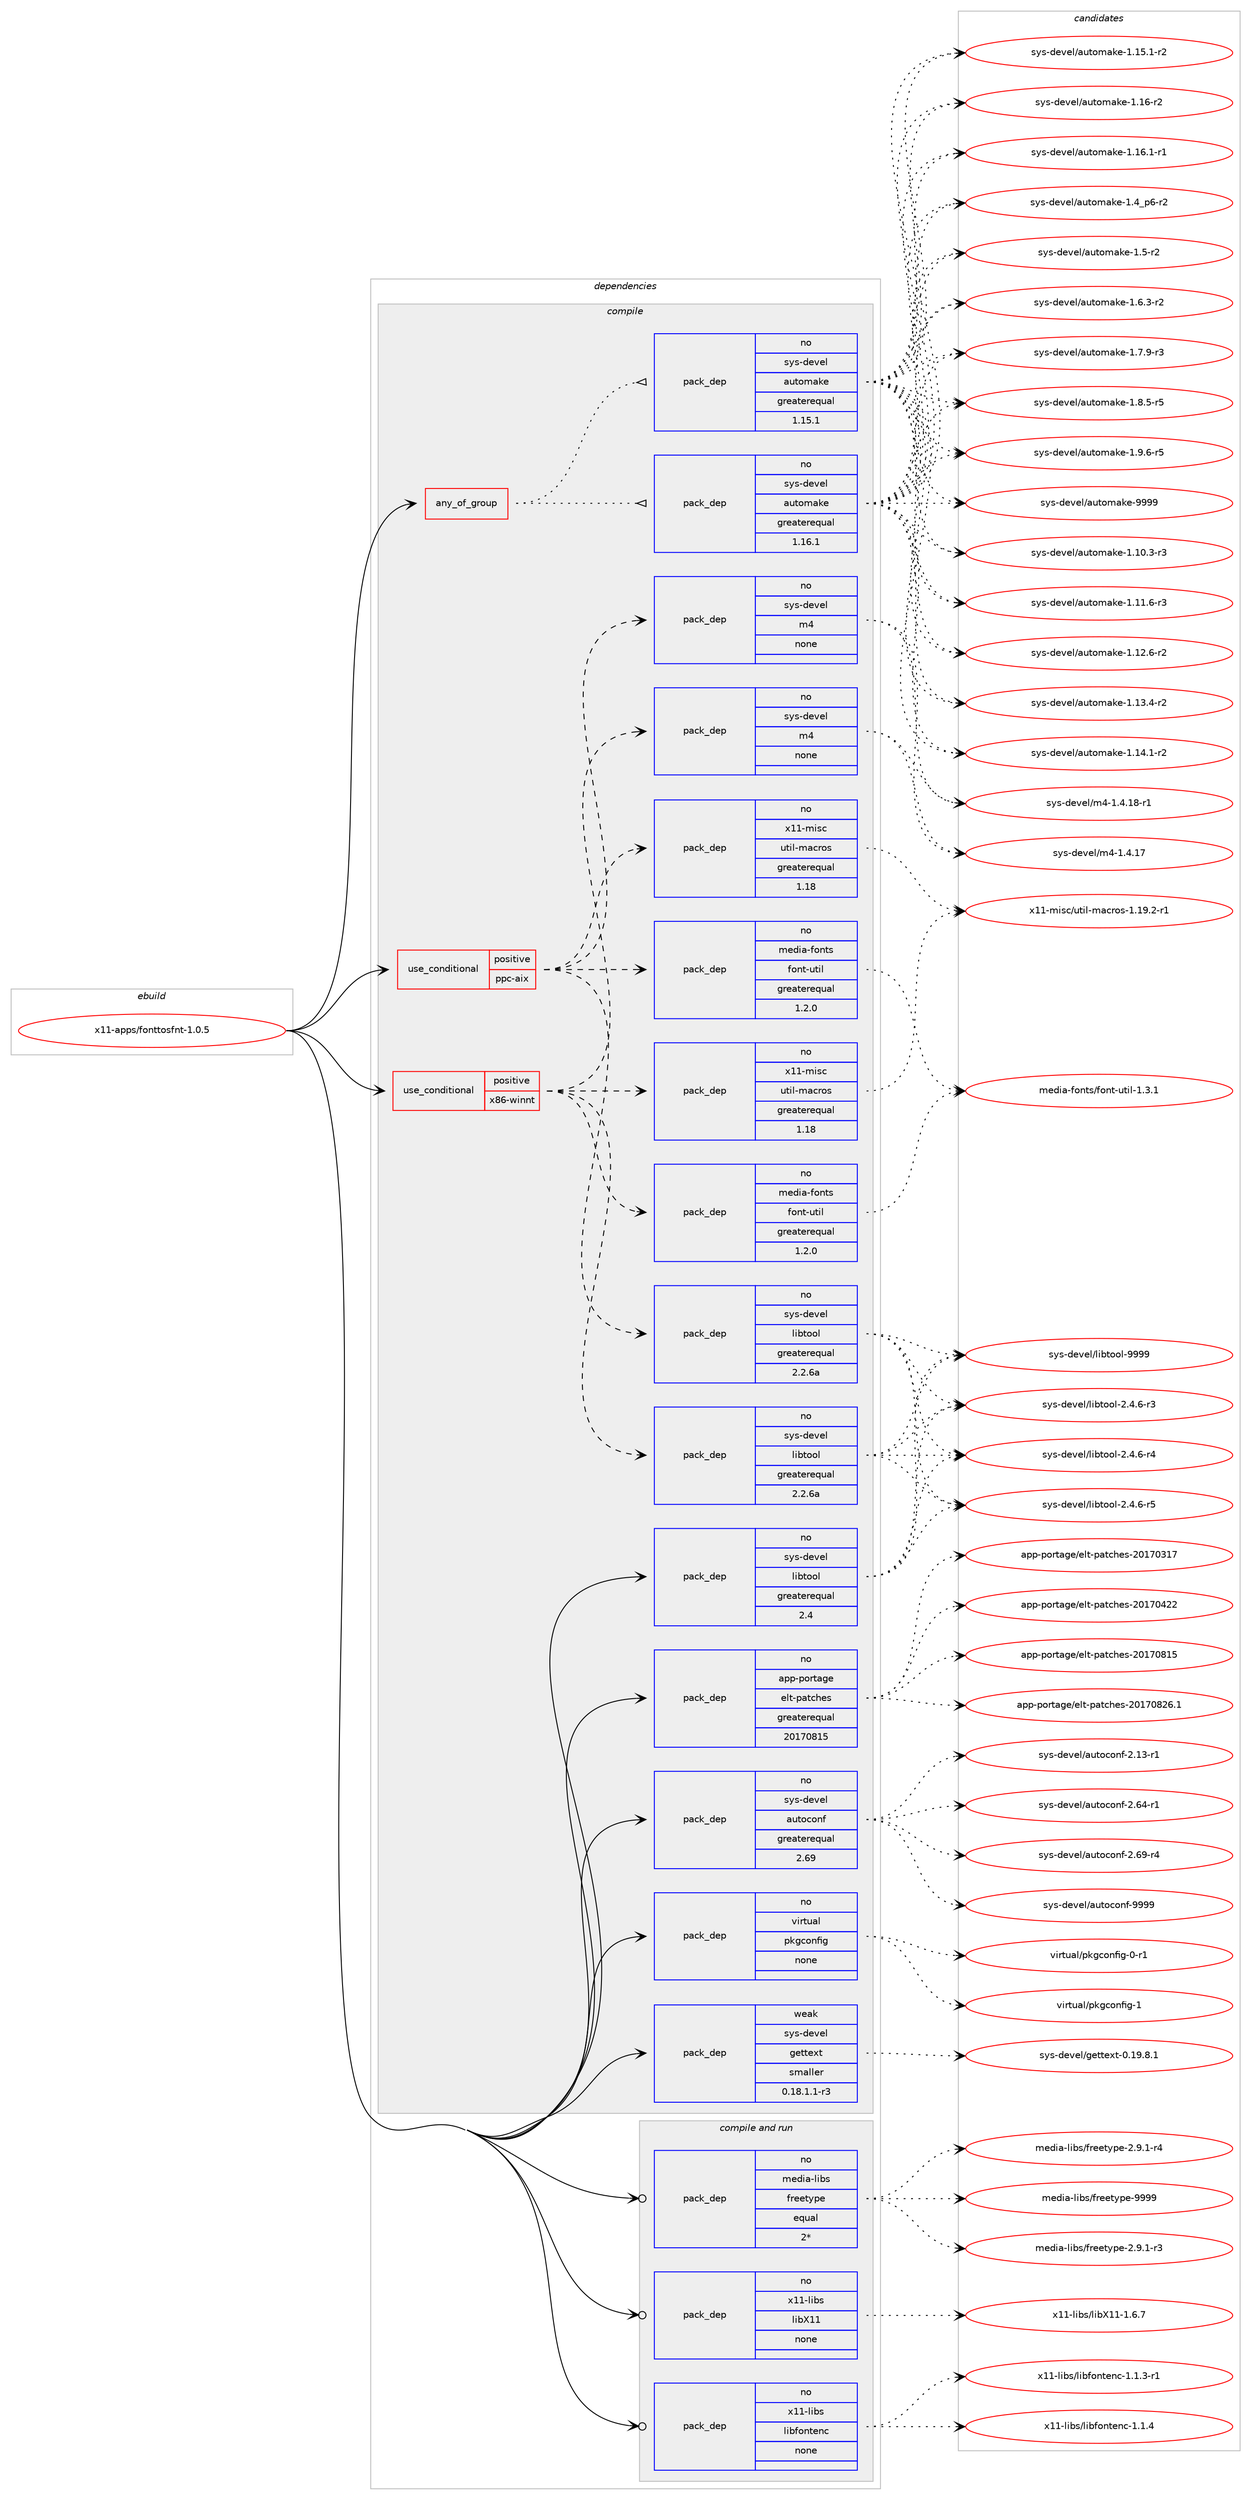 digraph prolog {

# *************
# Graph options
# *************

newrank=true;
concentrate=true;
compound=true;
graph [rankdir=LR,fontname=Helvetica,fontsize=10,ranksep=1.5];#, ranksep=2.5, nodesep=0.2];
edge  [arrowhead=vee];
node  [fontname=Helvetica,fontsize=10];

# **********
# The ebuild
# **********

subgraph cluster_leftcol {
color=gray;
rank=same;
label=<<i>ebuild</i>>;
id [label="x11-apps/fonttosfnt-1.0.5", color=red, width=4, href="../x11-apps/fonttosfnt-1.0.5.svg"];
}

# ****************
# The dependencies
# ****************

subgraph cluster_midcol {
color=gray;
label=<<i>dependencies</i>>;
subgraph cluster_compile {
fillcolor="#eeeeee";
style=filled;
label=<<i>compile</i>>;
subgraph any28334 {
dependency1753330 [label=<<TABLE BORDER="0" CELLBORDER="1" CELLSPACING="0" CELLPADDING="4"><TR><TD CELLPADDING="10">any_of_group</TD></TR></TABLE>>, shape=none, color=red];subgraph pack1258767 {
dependency1753331 [label=<<TABLE BORDER="0" CELLBORDER="1" CELLSPACING="0" CELLPADDING="4" WIDTH="220"><TR><TD ROWSPAN="6" CELLPADDING="30">pack_dep</TD></TR><TR><TD WIDTH="110">no</TD></TR><TR><TD>sys-devel</TD></TR><TR><TD>automake</TD></TR><TR><TD>greaterequal</TD></TR><TR><TD>1.16.1</TD></TR></TABLE>>, shape=none, color=blue];
}
dependency1753330:e -> dependency1753331:w [weight=20,style="dotted",arrowhead="oinv"];
subgraph pack1258768 {
dependency1753332 [label=<<TABLE BORDER="0" CELLBORDER="1" CELLSPACING="0" CELLPADDING="4" WIDTH="220"><TR><TD ROWSPAN="6" CELLPADDING="30">pack_dep</TD></TR><TR><TD WIDTH="110">no</TD></TR><TR><TD>sys-devel</TD></TR><TR><TD>automake</TD></TR><TR><TD>greaterequal</TD></TR><TR><TD>1.15.1</TD></TR></TABLE>>, shape=none, color=blue];
}
dependency1753330:e -> dependency1753332:w [weight=20,style="dotted",arrowhead="oinv"];
}
id:e -> dependency1753330:w [weight=20,style="solid",arrowhead="vee"];
subgraph cond465226 {
dependency1753333 [label=<<TABLE BORDER="0" CELLBORDER="1" CELLSPACING="0" CELLPADDING="4"><TR><TD ROWSPAN="3" CELLPADDING="10">use_conditional</TD></TR><TR><TD>positive</TD></TR><TR><TD>ppc-aix</TD></TR></TABLE>>, shape=none, color=red];
subgraph pack1258769 {
dependency1753334 [label=<<TABLE BORDER="0" CELLBORDER="1" CELLSPACING="0" CELLPADDING="4" WIDTH="220"><TR><TD ROWSPAN="6" CELLPADDING="30">pack_dep</TD></TR><TR><TD WIDTH="110">no</TD></TR><TR><TD>sys-devel</TD></TR><TR><TD>libtool</TD></TR><TR><TD>greaterequal</TD></TR><TR><TD>2.2.6a</TD></TR></TABLE>>, shape=none, color=blue];
}
dependency1753333:e -> dependency1753334:w [weight=20,style="dashed",arrowhead="vee"];
subgraph pack1258770 {
dependency1753335 [label=<<TABLE BORDER="0" CELLBORDER="1" CELLSPACING="0" CELLPADDING="4" WIDTH="220"><TR><TD ROWSPAN="6" CELLPADDING="30">pack_dep</TD></TR><TR><TD WIDTH="110">no</TD></TR><TR><TD>sys-devel</TD></TR><TR><TD>m4</TD></TR><TR><TD>none</TD></TR><TR><TD></TD></TR></TABLE>>, shape=none, color=blue];
}
dependency1753333:e -> dependency1753335:w [weight=20,style="dashed",arrowhead="vee"];
subgraph pack1258771 {
dependency1753336 [label=<<TABLE BORDER="0" CELLBORDER="1" CELLSPACING="0" CELLPADDING="4" WIDTH="220"><TR><TD ROWSPAN="6" CELLPADDING="30">pack_dep</TD></TR><TR><TD WIDTH="110">no</TD></TR><TR><TD>x11-misc</TD></TR><TR><TD>util-macros</TD></TR><TR><TD>greaterequal</TD></TR><TR><TD>1.18</TD></TR></TABLE>>, shape=none, color=blue];
}
dependency1753333:e -> dependency1753336:w [weight=20,style="dashed",arrowhead="vee"];
subgraph pack1258772 {
dependency1753337 [label=<<TABLE BORDER="0" CELLBORDER="1" CELLSPACING="0" CELLPADDING="4" WIDTH="220"><TR><TD ROWSPAN="6" CELLPADDING="30">pack_dep</TD></TR><TR><TD WIDTH="110">no</TD></TR><TR><TD>media-fonts</TD></TR><TR><TD>font-util</TD></TR><TR><TD>greaterequal</TD></TR><TR><TD>1.2.0</TD></TR></TABLE>>, shape=none, color=blue];
}
dependency1753333:e -> dependency1753337:w [weight=20,style="dashed",arrowhead="vee"];
}
id:e -> dependency1753333:w [weight=20,style="solid",arrowhead="vee"];
subgraph cond465227 {
dependency1753338 [label=<<TABLE BORDER="0" CELLBORDER="1" CELLSPACING="0" CELLPADDING="4"><TR><TD ROWSPAN="3" CELLPADDING="10">use_conditional</TD></TR><TR><TD>positive</TD></TR><TR><TD>x86-winnt</TD></TR></TABLE>>, shape=none, color=red];
subgraph pack1258773 {
dependency1753339 [label=<<TABLE BORDER="0" CELLBORDER="1" CELLSPACING="0" CELLPADDING="4" WIDTH="220"><TR><TD ROWSPAN="6" CELLPADDING="30">pack_dep</TD></TR><TR><TD WIDTH="110">no</TD></TR><TR><TD>sys-devel</TD></TR><TR><TD>libtool</TD></TR><TR><TD>greaterequal</TD></TR><TR><TD>2.2.6a</TD></TR></TABLE>>, shape=none, color=blue];
}
dependency1753338:e -> dependency1753339:w [weight=20,style="dashed",arrowhead="vee"];
subgraph pack1258774 {
dependency1753340 [label=<<TABLE BORDER="0" CELLBORDER="1" CELLSPACING="0" CELLPADDING="4" WIDTH="220"><TR><TD ROWSPAN="6" CELLPADDING="30">pack_dep</TD></TR><TR><TD WIDTH="110">no</TD></TR><TR><TD>sys-devel</TD></TR><TR><TD>m4</TD></TR><TR><TD>none</TD></TR><TR><TD></TD></TR></TABLE>>, shape=none, color=blue];
}
dependency1753338:e -> dependency1753340:w [weight=20,style="dashed",arrowhead="vee"];
subgraph pack1258775 {
dependency1753341 [label=<<TABLE BORDER="0" CELLBORDER="1" CELLSPACING="0" CELLPADDING="4" WIDTH="220"><TR><TD ROWSPAN="6" CELLPADDING="30">pack_dep</TD></TR><TR><TD WIDTH="110">no</TD></TR><TR><TD>x11-misc</TD></TR><TR><TD>util-macros</TD></TR><TR><TD>greaterequal</TD></TR><TR><TD>1.18</TD></TR></TABLE>>, shape=none, color=blue];
}
dependency1753338:e -> dependency1753341:w [weight=20,style="dashed",arrowhead="vee"];
subgraph pack1258776 {
dependency1753342 [label=<<TABLE BORDER="0" CELLBORDER="1" CELLSPACING="0" CELLPADDING="4" WIDTH="220"><TR><TD ROWSPAN="6" CELLPADDING="30">pack_dep</TD></TR><TR><TD WIDTH="110">no</TD></TR><TR><TD>media-fonts</TD></TR><TR><TD>font-util</TD></TR><TR><TD>greaterequal</TD></TR><TR><TD>1.2.0</TD></TR></TABLE>>, shape=none, color=blue];
}
dependency1753338:e -> dependency1753342:w [weight=20,style="dashed",arrowhead="vee"];
}
id:e -> dependency1753338:w [weight=20,style="solid",arrowhead="vee"];
subgraph pack1258777 {
dependency1753343 [label=<<TABLE BORDER="0" CELLBORDER="1" CELLSPACING="0" CELLPADDING="4" WIDTH="220"><TR><TD ROWSPAN="6" CELLPADDING="30">pack_dep</TD></TR><TR><TD WIDTH="110">no</TD></TR><TR><TD>app-portage</TD></TR><TR><TD>elt-patches</TD></TR><TR><TD>greaterequal</TD></TR><TR><TD>20170815</TD></TR></TABLE>>, shape=none, color=blue];
}
id:e -> dependency1753343:w [weight=20,style="solid",arrowhead="vee"];
subgraph pack1258778 {
dependency1753344 [label=<<TABLE BORDER="0" CELLBORDER="1" CELLSPACING="0" CELLPADDING="4" WIDTH="220"><TR><TD ROWSPAN="6" CELLPADDING="30">pack_dep</TD></TR><TR><TD WIDTH="110">no</TD></TR><TR><TD>sys-devel</TD></TR><TR><TD>autoconf</TD></TR><TR><TD>greaterequal</TD></TR><TR><TD>2.69</TD></TR></TABLE>>, shape=none, color=blue];
}
id:e -> dependency1753344:w [weight=20,style="solid",arrowhead="vee"];
subgraph pack1258779 {
dependency1753345 [label=<<TABLE BORDER="0" CELLBORDER="1" CELLSPACING="0" CELLPADDING="4" WIDTH="220"><TR><TD ROWSPAN="6" CELLPADDING="30">pack_dep</TD></TR><TR><TD WIDTH="110">no</TD></TR><TR><TD>sys-devel</TD></TR><TR><TD>libtool</TD></TR><TR><TD>greaterequal</TD></TR><TR><TD>2.4</TD></TR></TABLE>>, shape=none, color=blue];
}
id:e -> dependency1753345:w [weight=20,style="solid",arrowhead="vee"];
subgraph pack1258780 {
dependency1753346 [label=<<TABLE BORDER="0" CELLBORDER="1" CELLSPACING="0" CELLPADDING="4" WIDTH="220"><TR><TD ROWSPAN="6" CELLPADDING="30">pack_dep</TD></TR><TR><TD WIDTH="110">no</TD></TR><TR><TD>virtual</TD></TR><TR><TD>pkgconfig</TD></TR><TR><TD>none</TD></TR><TR><TD></TD></TR></TABLE>>, shape=none, color=blue];
}
id:e -> dependency1753346:w [weight=20,style="solid",arrowhead="vee"];
subgraph pack1258781 {
dependency1753347 [label=<<TABLE BORDER="0" CELLBORDER="1" CELLSPACING="0" CELLPADDING="4" WIDTH="220"><TR><TD ROWSPAN="6" CELLPADDING="30">pack_dep</TD></TR><TR><TD WIDTH="110">weak</TD></TR><TR><TD>sys-devel</TD></TR><TR><TD>gettext</TD></TR><TR><TD>smaller</TD></TR><TR><TD>0.18.1.1-r3</TD></TR></TABLE>>, shape=none, color=blue];
}
id:e -> dependency1753347:w [weight=20,style="solid",arrowhead="vee"];
}
subgraph cluster_compileandrun {
fillcolor="#eeeeee";
style=filled;
label=<<i>compile and run</i>>;
subgraph pack1258782 {
dependency1753348 [label=<<TABLE BORDER="0" CELLBORDER="1" CELLSPACING="0" CELLPADDING="4" WIDTH="220"><TR><TD ROWSPAN="6" CELLPADDING="30">pack_dep</TD></TR><TR><TD WIDTH="110">no</TD></TR><TR><TD>media-libs</TD></TR><TR><TD>freetype</TD></TR><TR><TD>equal</TD></TR><TR><TD>2*</TD></TR></TABLE>>, shape=none, color=blue];
}
id:e -> dependency1753348:w [weight=20,style="solid",arrowhead="odotvee"];
subgraph pack1258783 {
dependency1753349 [label=<<TABLE BORDER="0" CELLBORDER="1" CELLSPACING="0" CELLPADDING="4" WIDTH="220"><TR><TD ROWSPAN="6" CELLPADDING="30">pack_dep</TD></TR><TR><TD WIDTH="110">no</TD></TR><TR><TD>x11-libs</TD></TR><TR><TD>libX11</TD></TR><TR><TD>none</TD></TR><TR><TD></TD></TR></TABLE>>, shape=none, color=blue];
}
id:e -> dependency1753349:w [weight=20,style="solid",arrowhead="odotvee"];
subgraph pack1258784 {
dependency1753350 [label=<<TABLE BORDER="0" CELLBORDER="1" CELLSPACING="0" CELLPADDING="4" WIDTH="220"><TR><TD ROWSPAN="6" CELLPADDING="30">pack_dep</TD></TR><TR><TD WIDTH="110">no</TD></TR><TR><TD>x11-libs</TD></TR><TR><TD>libfontenc</TD></TR><TR><TD>none</TD></TR><TR><TD></TD></TR></TABLE>>, shape=none, color=blue];
}
id:e -> dependency1753350:w [weight=20,style="solid",arrowhead="odotvee"];
}
subgraph cluster_run {
fillcolor="#eeeeee";
style=filled;
label=<<i>run</i>>;
}
}

# **************
# The candidates
# **************

subgraph cluster_choices {
rank=same;
color=gray;
label=<<i>candidates</i>>;

subgraph choice1258767 {
color=black;
nodesep=1;
choice11512111545100101118101108479711711611110997107101454946494846514511451 [label="sys-devel/automake-1.10.3-r3", color=red, width=4,href="../sys-devel/automake-1.10.3-r3.svg"];
choice11512111545100101118101108479711711611110997107101454946494946544511451 [label="sys-devel/automake-1.11.6-r3", color=red, width=4,href="../sys-devel/automake-1.11.6-r3.svg"];
choice11512111545100101118101108479711711611110997107101454946495046544511450 [label="sys-devel/automake-1.12.6-r2", color=red, width=4,href="../sys-devel/automake-1.12.6-r2.svg"];
choice11512111545100101118101108479711711611110997107101454946495146524511450 [label="sys-devel/automake-1.13.4-r2", color=red, width=4,href="../sys-devel/automake-1.13.4-r2.svg"];
choice11512111545100101118101108479711711611110997107101454946495246494511450 [label="sys-devel/automake-1.14.1-r2", color=red, width=4,href="../sys-devel/automake-1.14.1-r2.svg"];
choice11512111545100101118101108479711711611110997107101454946495346494511450 [label="sys-devel/automake-1.15.1-r2", color=red, width=4,href="../sys-devel/automake-1.15.1-r2.svg"];
choice1151211154510010111810110847971171161111099710710145494649544511450 [label="sys-devel/automake-1.16-r2", color=red, width=4,href="../sys-devel/automake-1.16-r2.svg"];
choice11512111545100101118101108479711711611110997107101454946495446494511449 [label="sys-devel/automake-1.16.1-r1", color=red, width=4,href="../sys-devel/automake-1.16.1-r1.svg"];
choice115121115451001011181011084797117116111109971071014549465295112544511450 [label="sys-devel/automake-1.4_p6-r2", color=red, width=4,href="../sys-devel/automake-1.4_p6-r2.svg"];
choice11512111545100101118101108479711711611110997107101454946534511450 [label="sys-devel/automake-1.5-r2", color=red, width=4,href="../sys-devel/automake-1.5-r2.svg"];
choice115121115451001011181011084797117116111109971071014549465446514511450 [label="sys-devel/automake-1.6.3-r2", color=red, width=4,href="../sys-devel/automake-1.6.3-r2.svg"];
choice115121115451001011181011084797117116111109971071014549465546574511451 [label="sys-devel/automake-1.7.9-r3", color=red, width=4,href="../sys-devel/automake-1.7.9-r3.svg"];
choice115121115451001011181011084797117116111109971071014549465646534511453 [label="sys-devel/automake-1.8.5-r5", color=red, width=4,href="../sys-devel/automake-1.8.5-r5.svg"];
choice115121115451001011181011084797117116111109971071014549465746544511453 [label="sys-devel/automake-1.9.6-r5", color=red, width=4,href="../sys-devel/automake-1.9.6-r5.svg"];
choice115121115451001011181011084797117116111109971071014557575757 [label="sys-devel/automake-9999", color=red, width=4,href="../sys-devel/automake-9999.svg"];
dependency1753331:e -> choice11512111545100101118101108479711711611110997107101454946494846514511451:w [style=dotted,weight="100"];
dependency1753331:e -> choice11512111545100101118101108479711711611110997107101454946494946544511451:w [style=dotted,weight="100"];
dependency1753331:e -> choice11512111545100101118101108479711711611110997107101454946495046544511450:w [style=dotted,weight="100"];
dependency1753331:e -> choice11512111545100101118101108479711711611110997107101454946495146524511450:w [style=dotted,weight="100"];
dependency1753331:e -> choice11512111545100101118101108479711711611110997107101454946495246494511450:w [style=dotted,weight="100"];
dependency1753331:e -> choice11512111545100101118101108479711711611110997107101454946495346494511450:w [style=dotted,weight="100"];
dependency1753331:e -> choice1151211154510010111810110847971171161111099710710145494649544511450:w [style=dotted,weight="100"];
dependency1753331:e -> choice11512111545100101118101108479711711611110997107101454946495446494511449:w [style=dotted,weight="100"];
dependency1753331:e -> choice115121115451001011181011084797117116111109971071014549465295112544511450:w [style=dotted,weight="100"];
dependency1753331:e -> choice11512111545100101118101108479711711611110997107101454946534511450:w [style=dotted,weight="100"];
dependency1753331:e -> choice115121115451001011181011084797117116111109971071014549465446514511450:w [style=dotted,weight="100"];
dependency1753331:e -> choice115121115451001011181011084797117116111109971071014549465546574511451:w [style=dotted,weight="100"];
dependency1753331:e -> choice115121115451001011181011084797117116111109971071014549465646534511453:w [style=dotted,weight="100"];
dependency1753331:e -> choice115121115451001011181011084797117116111109971071014549465746544511453:w [style=dotted,weight="100"];
dependency1753331:e -> choice115121115451001011181011084797117116111109971071014557575757:w [style=dotted,weight="100"];
}
subgraph choice1258768 {
color=black;
nodesep=1;
choice11512111545100101118101108479711711611110997107101454946494846514511451 [label="sys-devel/automake-1.10.3-r3", color=red, width=4,href="../sys-devel/automake-1.10.3-r3.svg"];
choice11512111545100101118101108479711711611110997107101454946494946544511451 [label="sys-devel/automake-1.11.6-r3", color=red, width=4,href="../sys-devel/automake-1.11.6-r3.svg"];
choice11512111545100101118101108479711711611110997107101454946495046544511450 [label="sys-devel/automake-1.12.6-r2", color=red, width=4,href="../sys-devel/automake-1.12.6-r2.svg"];
choice11512111545100101118101108479711711611110997107101454946495146524511450 [label="sys-devel/automake-1.13.4-r2", color=red, width=4,href="../sys-devel/automake-1.13.4-r2.svg"];
choice11512111545100101118101108479711711611110997107101454946495246494511450 [label="sys-devel/automake-1.14.1-r2", color=red, width=4,href="../sys-devel/automake-1.14.1-r2.svg"];
choice11512111545100101118101108479711711611110997107101454946495346494511450 [label="sys-devel/automake-1.15.1-r2", color=red, width=4,href="../sys-devel/automake-1.15.1-r2.svg"];
choice1151211154510010111810110847971171161111099710710145494649544511450 [label="sys-devel/automake-1.16-r2", color=red, width=4,href="../sys-devel/automake-1.16-r2.svg"];
choice11512111545100101118101108479711711611110997107101454946495446494511449 [label="sys-devel/automake-1.16.1-r1", color=red, width=4,href="../sys-devel/automake-1.16.1-r1.svg"];
choice115121115451001011181011084797117116111109971071014549465295112544511450 [label="sys-devel/automake-1.4_p6-r2", color=red, width=4,href="../sys-devel/automake-1.4_p6-r2.svg"];
choice11512111545100101118101108479711711611110997107101454946534511450 [label="sys-devel/automake-1.5-r2", color=red, width=4,href="../sys-devel/automake-1.5-r2.svg"];
choice115121115451001011181011084797117116111109971071014549465446514511450 [label="sys-devel/automake-1.6.3-r2", color=red, width=4,href="../sys-devel/automake-1.6.3-r2.svg"];
choice115121115451001011181011084797117116111109971071014549465546574511451 [label="sys-devel/automake-1.7.9-r3", color=red, width=4,href="../sys-devel/automake-1.7.9-r3.svg"];
choice115121115451001011181011084797117116111109971071014549465646534511453 [label="sys-devel/automake-1.8.5-r5", color=red, width=4,href="../sys-devel/automake-1.8.5-r5.svg"];
choice115121115451001011181011084797117116111109971071014549465746544511453 [label="sys-devel/automake-1.9.6-r5", color=red, width=4,href="../sys-devel/automake-1.9.6-r5.svg"];
choice115121115451001011181011084797117116111109971071014557575757 [label="sys-devel/automake-9999", color=red, width=4,href="../sys-devel/automake-9999.svg"];
dependency1753332:e -> choice11512111545100101118101108479711711611110997107101454946494846514511451:w [style=dotted,weight="100"];
dependency1753332:e -> choice11512111545100101118101108479711711611110997107101454946494946544511451:w [style=dotted,weight="100"];
dependency1753332:e -> choice11512111545100101118101108479711711611110997107101454946495046544511450:w [style=dotted,weight="100"];
dependency1753332:e -> choice11512111545100101118101108479711711611110997107101454946495146524511450:w [style=dotted,weight="100"];
dependency1753332:e -> choice11512111545100101118101108479711711611110997107101454946495246494511450:w [style=dotted,weight="100"];
dependency1753332:e -> choice11512111545100101118101108479711711611110997107101454946495346494511450:w [style=dotted,weight="100"];
dependency1753332:e -> choice1151211154510010111810110847971171161111099710710145494649544511450:w [style=dotted,weight="100"];
dependency1753332:e -> choice11512111545100101118101108479711711611110997107101454946495446494511449:w [style=dotted,weight="100"];
dependency1753332:e -> choice115121115451001011181011084797117116111109971071014549465295112544511450:w [style=dotted,weight="100"];
dependency1753332:e -> choice11512111545100101118101108479711711611110997107101454946534511450:w [style=dotted,weight="100"];
dependency1753332:e -> choice115121115451001011181011084797117116111109971071014549465446514511450:w [style=dotted,weight="100"];
dependency1753332:e -> choice115121115451001011181011084797117116111109971071014549465546574511451:w [style=dotted,weight="100"];
dependency1753332:e -> choice115121115451001011181011084797117116111109971071014549465646534511453:w [style=dotted,weight="100"];
dependency1753332:e -> choice115121115451001011181011084797117116111109971071014549465746544511453:w [style=dotted,weight="100"];
dependency1753332:e -> choice115121115451001011181011084797117116111109971071014557575757:w [style=dotted,weight="100"];
}
subgraph choice1258769 {
color=black;
nodesep=1;
choice1151211154510010111810110847108105981161111111084550465246544511451 [label="sys-devel/libtool-2.4.6-r3", color=red, width=4,href="../sys-devel/libtool-2.4.6-r3.svg"];
choice1151211154510010111810110847108105981161111111084550465246544511452 [label="sys-devel/libtool-2.4.6-r4", color=red, width=4,href="../sys-devel/libtool-2.4.6-r4.svg"];
choice1151211154510010111810110847108105981161111111084550465246544511453 [label="sys-devel/libtool-2.4.6-r5", color=red, width=4,href="../sys-devel/libtool-2.4.6-r5.svg"];
choice1151211154510010111810110847108105981161111111084557575757 [label="sys-devel/libtool-9999", color=red, width=4,href="../sys-devel/libtool-9999.svg"];
dependency1753334:e -> choice1151211154510010111810110847108105981161111111084550465246544511451:w [style=dotted,weight="100"];
dependency1753334:e -> choice1151211154510010111810110847108105981161111111084550465246544511452:w [style=dotted,weight="100"];
dependency1753334:e -> choice1151211154510010111810110847108105981161111111084550465246544511453:w [style=dotted,weight="100"];
dependency1753334:e -> choice1151211154510010111810110847108105981161111111084557575757:w [style=dotted,weight="100"];
}
subgraph choice1258770 {
color=black;
nodesep=1;
choice11512111545100101118101108471095245494652464955 [label="sys-devel/m4-1.4.17", color=red, width=4,href="../sys-devel/m4-1.4.17.svg"];
choice115121115451001011181011084710952454946524649564511449 [label="sys-devel/m4-1.4.18-r1", color=red, width=4,href="../sys-devel/m4-1.4.18-r1.svg"];
dependency1753335:e -> choice11512111545100101118101108471095245494652464955:w [style=dotted,weight="100"];
dependency1753335:e -> choice115121115451001011181011084710952454946524649564511449:w [style=dotted,weight="100"];
}
subgraph choice1258771 {
color=black;
nodesep=1;
choice1204949451091051159947117116105108451099799114111115454946495746504511449 [label="x11-misc/util-macros-1.19.2-r1", color=red, width=4,href="../x11-misc/util-macros-1.19.2-r1.svg"];
dependency1753336:e -> choice1204949451091051159947117116105108451099799114111115454946495746504511449:w [style=dotted,weight="100"];
}
subgraph choice1258772 {
color=black;
nodesep=1;
choice10910110010597451021111101161154710211111011645117116105108454946514649 [label="media-fonts/font-util-1.3.1", color=red, width=4,href="../media-fonts/font-util-1.3.1.svg"];
dependency1753337:e -> choice10910110010597451021111101161154710211111011645117116105108454946514649:w [style=dotted,weight="100"];
}
subgraph choice1258773 {
color=black;
nodesep=1;
choice1151211154510010111810110847108105981161111111084550465246544511451 [label="sys-devel/libtool-2.4.6-r3", color=red, width=4,href="../sys-devel/libtool-2.4.6-r3.svg"];
choice1151211154510010111810110847108105981161111111084550465246544511452 [label="sys-devel/libtool-2.4.6-r4", color=red, width=4,href="../sys-devel/libtool-2.4.6-r4.svg"];
choice1151211154510010111810110847108105981161111111084550465246544511453 [label="sys-devel/libtool-2.4.6-r5", color=red, width=4,href="../sys-devel/libtool-2.4.6-r5.svg"];
choice1151211154510010111810110847108105981161111111084557575757 [label="sys-devel/libtool-9999", color=red, width=4,href="../sys-devel/libtool-9999.svg"];
dependency1753339:e -> choice1151211154510010111810110847108105981161111111084550465246544511451:w [style=dotted,weight="100"];
dependency1753339:e -> choice1151211154510010111810110847108105981161111111084550465246544511452:w [style=dotted,weight="100"];
dependency1753339:e -> choice1151211154510010111810110847108105981161111111084550465246544511453:w [style=dotted,weight="100"];
dependency1753339:e -> choice1151211154510010111810110847108105981161111111084557575757:w [style=dotted,weight="100"];
}
subgraph choice1258774 {
color=black;
nodesep=1;
choice11512111545100101118101108471095245494652464955 [label="sys-devel/m4-1.4.17", color=red, width=4,href="../sys-devel/m4-1.4.17.svg"];
choice115121115451001011181011084710952454946524649564511449 [label="sys-devel/m4-1.4.18-r1", color=red, width=4,href="../sys-devel/m4-1.4.18-r1.svg"];
dependency1753340:e -> choice11512111545100101118101108471095245494652464955:w [style=dotted,weight="100"];
dependency1753340:e -> choice115121115451001011181011084710952454946524649564511449:w [style=dotted,weight="100"];
}
subgraph choice1258775 {
color=black;
nodesep=1;
choice1204949451091051159947117116105108451099799114111115454946495746504511449 [label="x11-misc/util-macros-1.19.2-r1", color=red, width=4,href="../x11-misc/util-macros-1.19.2-r1.svg"];
dependency1753341:e -> choice1204949451091051159947117116105108451099799114111115454946495746504511449:w [style=dotted,weight="100"];
}
subgraph choice1258776 {
color=black;
nodesep=1;
choice10910110010597451021111101161154710211111011645117116105108454946514649 [label="media-fonts/font-util-1.3.1", color=red, width=4,href="../media-fonts/font-util-1.3.1.svg"];
dependency1753342:e -> choice10910110010597451021111101161154710211111011645117116105108454946514649:w [style=dotted,weight="100"];
}
subgraph choice1258777 {
color=black;
nodesep=1;
choice97112112451121111141169710310147101108116451129711699104101115455048495548514955 [label="app-portage/elt-patches-20170317", color=red, width=4,href="../app-portage/elt-patches-20170317.svg"];
choice97112112451121111141169710310147101108116451129711699104101115455048495548525050 [label="app-portage/elt-patches-20170422", color=red, width=4,href="../app-portage/elt-patches-20170422.svg"];
choice97112112451121111141169710310147101108116451129711699104101115455048495548564953 [label="app-portage/elt-patches-20170815", color=red, width=4,href="../app-portage/elt-patches-20170815.svg"];
choice971121124511211111411697103101471011081164511297116991041011154550484955485650544649 [label="app-portage/elt-patches-20170826.1", color=red, width=4,href="../app-portage/elt-patches-20170826.1.svg"];
dependency1753343:e -> choice97112112451121111141169710310147101108116451129711699104101115455048495548514955:w [style=dotted,weight="100"];
dependency1753343:e -> choice97112112451121111141169710310147101108116451129711699104101115455048495548525050:w [style=dotted,weight="100"];
dependency1753343:e -> choice97112112451121111141169710310147101108116451129711699104101115455048495548564953:w [style=dotted,weight="100"];
dependency1753343:e -> choice971121124511211111411697103101471011081164511297116991041011154550484955485650544649:w [style=dotted,weight="100"];
}
subgraph choice1258778 {
color=black;
nodesep=1;
choice1151211154510010111810110847971171161119911111010245504649514511449 [label="sys-devel/autoconf-2.13-r1", color=red, width=4,href="../sys-devel/autoconf-2.13-r1.svg"];
choice1151211154510010111810110847971171161119911111010245504654524511449 [label="sys-devel/autoconf-2.64-r1", color=red, width=4,href="../sys-devel/autoconf-2.64-r1.svg"];
choice1151211154510010111810110847971171161119911111010245504654574511452 [label="sys-devel/autoconf-2.69-r4", color=red, width=4,href="../sys-devel/autoconf-2.69-r4.svg"];
choice115121115451001011181011084797117116111991111101024557575757 [label="sys-devel/autoconf-9999", color=red, width=4,href="../sys-devel/autoconf-9999.svg"];
dependency1753344:e -> choice1151211154510010111810110847971171161119911111010245504649514511449:w [style=dotted,weight="100"];
dependency1753344:e -> choice1151211154510010111810110847971171161119911111010245504654524511449:w [style=dotted,weight="100"];
dependency1753344:e -> choice1151211154510010111810110847971171161119911111010245504654574511452:w [style=dotted,weight="100"];
dependency1753344:e -> choice115121115451001011181011084797117116111991111101024557575757:w [style=dotted,weight="100"];
}
subgraph choice1258779 {
color=black;
nodesep=1;
choice1151211154510010111810110847108105981161111111084550465246544511451 [label="sys-devel/libtool-2.4.6-r3", color=red, width=4,href="../sys-devel/libtool-2.4.6-r3.svg"];
choice1151211154510010111810110847108105981161111111084550465246544511452 [label="sys-devel/libtool-2.4.6-r4", color=red, width=4,href="../sys-devel/libtool-2.4.6-r4.svg"];
choice1151211154510010111810110847108105981161111111084550465246544511453 [label="sys-devel/libtool-2.4.6-r5", color=red, width=4,href="../sys-devel/libtool-2.4.6-r5.svg"];
choice1151211154510010111810110847108105981161111111084557575757 [label="sys-devel/libtool-9999", color=red, width=4,href="../sys-devel/libtool-9999.svg"];
dependency1753345:e -> choice1151211154510010111810110847108105981161111111084550465246544511451:w [style=dotted,weight="100"];
dependency1753345:e -> choice1151211154510010111810110847108105981161111111084550465246544511452:w [style=dotted,weight="100"];
dependency1753345:e -> choice1151211154510010111810110847108105981161111111084550465246544511453:w [style=dotted,weight="100"];
dependency1753345:e -> choice1151211154510010111810110847108105981161111111084557575757:w [style=dotted,weight="100"];
}
subgraph choice1258780 {
color=black;
nodesep=1;
choice11810511411611797108471121071039911111010210510345484511449 [label="virtual/pkgconfig-0-r1", color=red, width=4,href="../virtual/pkgconfig-0-r1.svg"];
choice1181051141161179710847112107103991111101021051034549 [label="virtual/pkgconfig-1", color=red, width=4,href="../virtual/pkgconfig-1.svg"];
dependency1753346:e -> choice11810511411611797108471121071039911111010210510345484511449:w [style=dotted,weight="100"];
dependency1753346:e -> choice1181051141161179710847112107103991111101021051034549:w [style=dotted,weight="100"];
}
subgraph choice1258781 {
color=black;
nodesep=1;
choice1151211154510010111810110847103101116116101120116454846495746564649 [label="sys-devel/gettext-0.19.8.1", color=red, width=4,href="../sys-devel/gettext-0.19.8.1.svg"];
dependency1753347:e -> choice1151211154510010111810110847103101116116101120116454846495746564649:w [style=dotted,weight="100"];
}
subgraph choice1258782 {
color=black;
nodesep=1;
choice109101100105974510810598115471021141011011161211121014550465746494511451 [label="media-libs/freetype-2.9.1-r3", color=red, width=4,href="../media-libs/freetype-2.9.1-r3.svg"];
choice109101100105974510810598115471021141011011161211121014550465746494511452 [label="media-libs/freetype-2.9.1-r4", color=red, width=4,href="../media-libs/freetype-2.9.1-r4.svg"];
choice109101100105974510810598115471021141011011161211121014557575757 [label="media-libs/freetype-9999", color=red, width=4,href="../media-libs/freetype-9999.svg"];
dependency1753348:e -> choice109101100105974510810598115471021141011011161211121014550465746494511451:w [style=dotted,weight="100"];
dependency1753348:e -> choice109101100105974510810598115471021141011011161211121014550465746494511452:w [style=dotted,weight="100"];
dependency1753348:e -> choice109101100105974510810598115471021141011011161211121014557575757:w [style=dotted,weight="100"];
}
subgraph choice1258783 {
color=black;
nodesep=1;
choice120494945108105981154710810598884949454946544655 [label="x11-libs/libX11-1.6.7", color=red, width=4,href="../x11-libs/libX11-1.6.7.svg"];
dependency1753349:e -> choice120494945108105981154710810598884949454946544655:w [style=dotted,weight="100"];
}
subgraph choice1258784 {
color=black;
nodesep=1;
choice120494945108105981154710810598102111110116101110994549464946514511449 [label="x11-libs/libfontenc-1.1.3-r1", color=red, width=4,href="../x11-libs/libfontenc-1.1.3-r1.svg"];
choice12049494510810598115471081059810211111011610111099454946494652 [label="x11-libs/libfontenc-1.1.4", color=red, width=4,href="../x11-libs/libfontenc-1.1.4.svg"];
dependency1753350:e -> choice120494945108105981154710810598102111110116101110994549464946514511449:w [style=dotted,weight="100"];
dependency1753350:e -> choice12049494510810598115471081059810211111011610111099454946494652:w [style=dotted,weight="100"];
}
}

}
